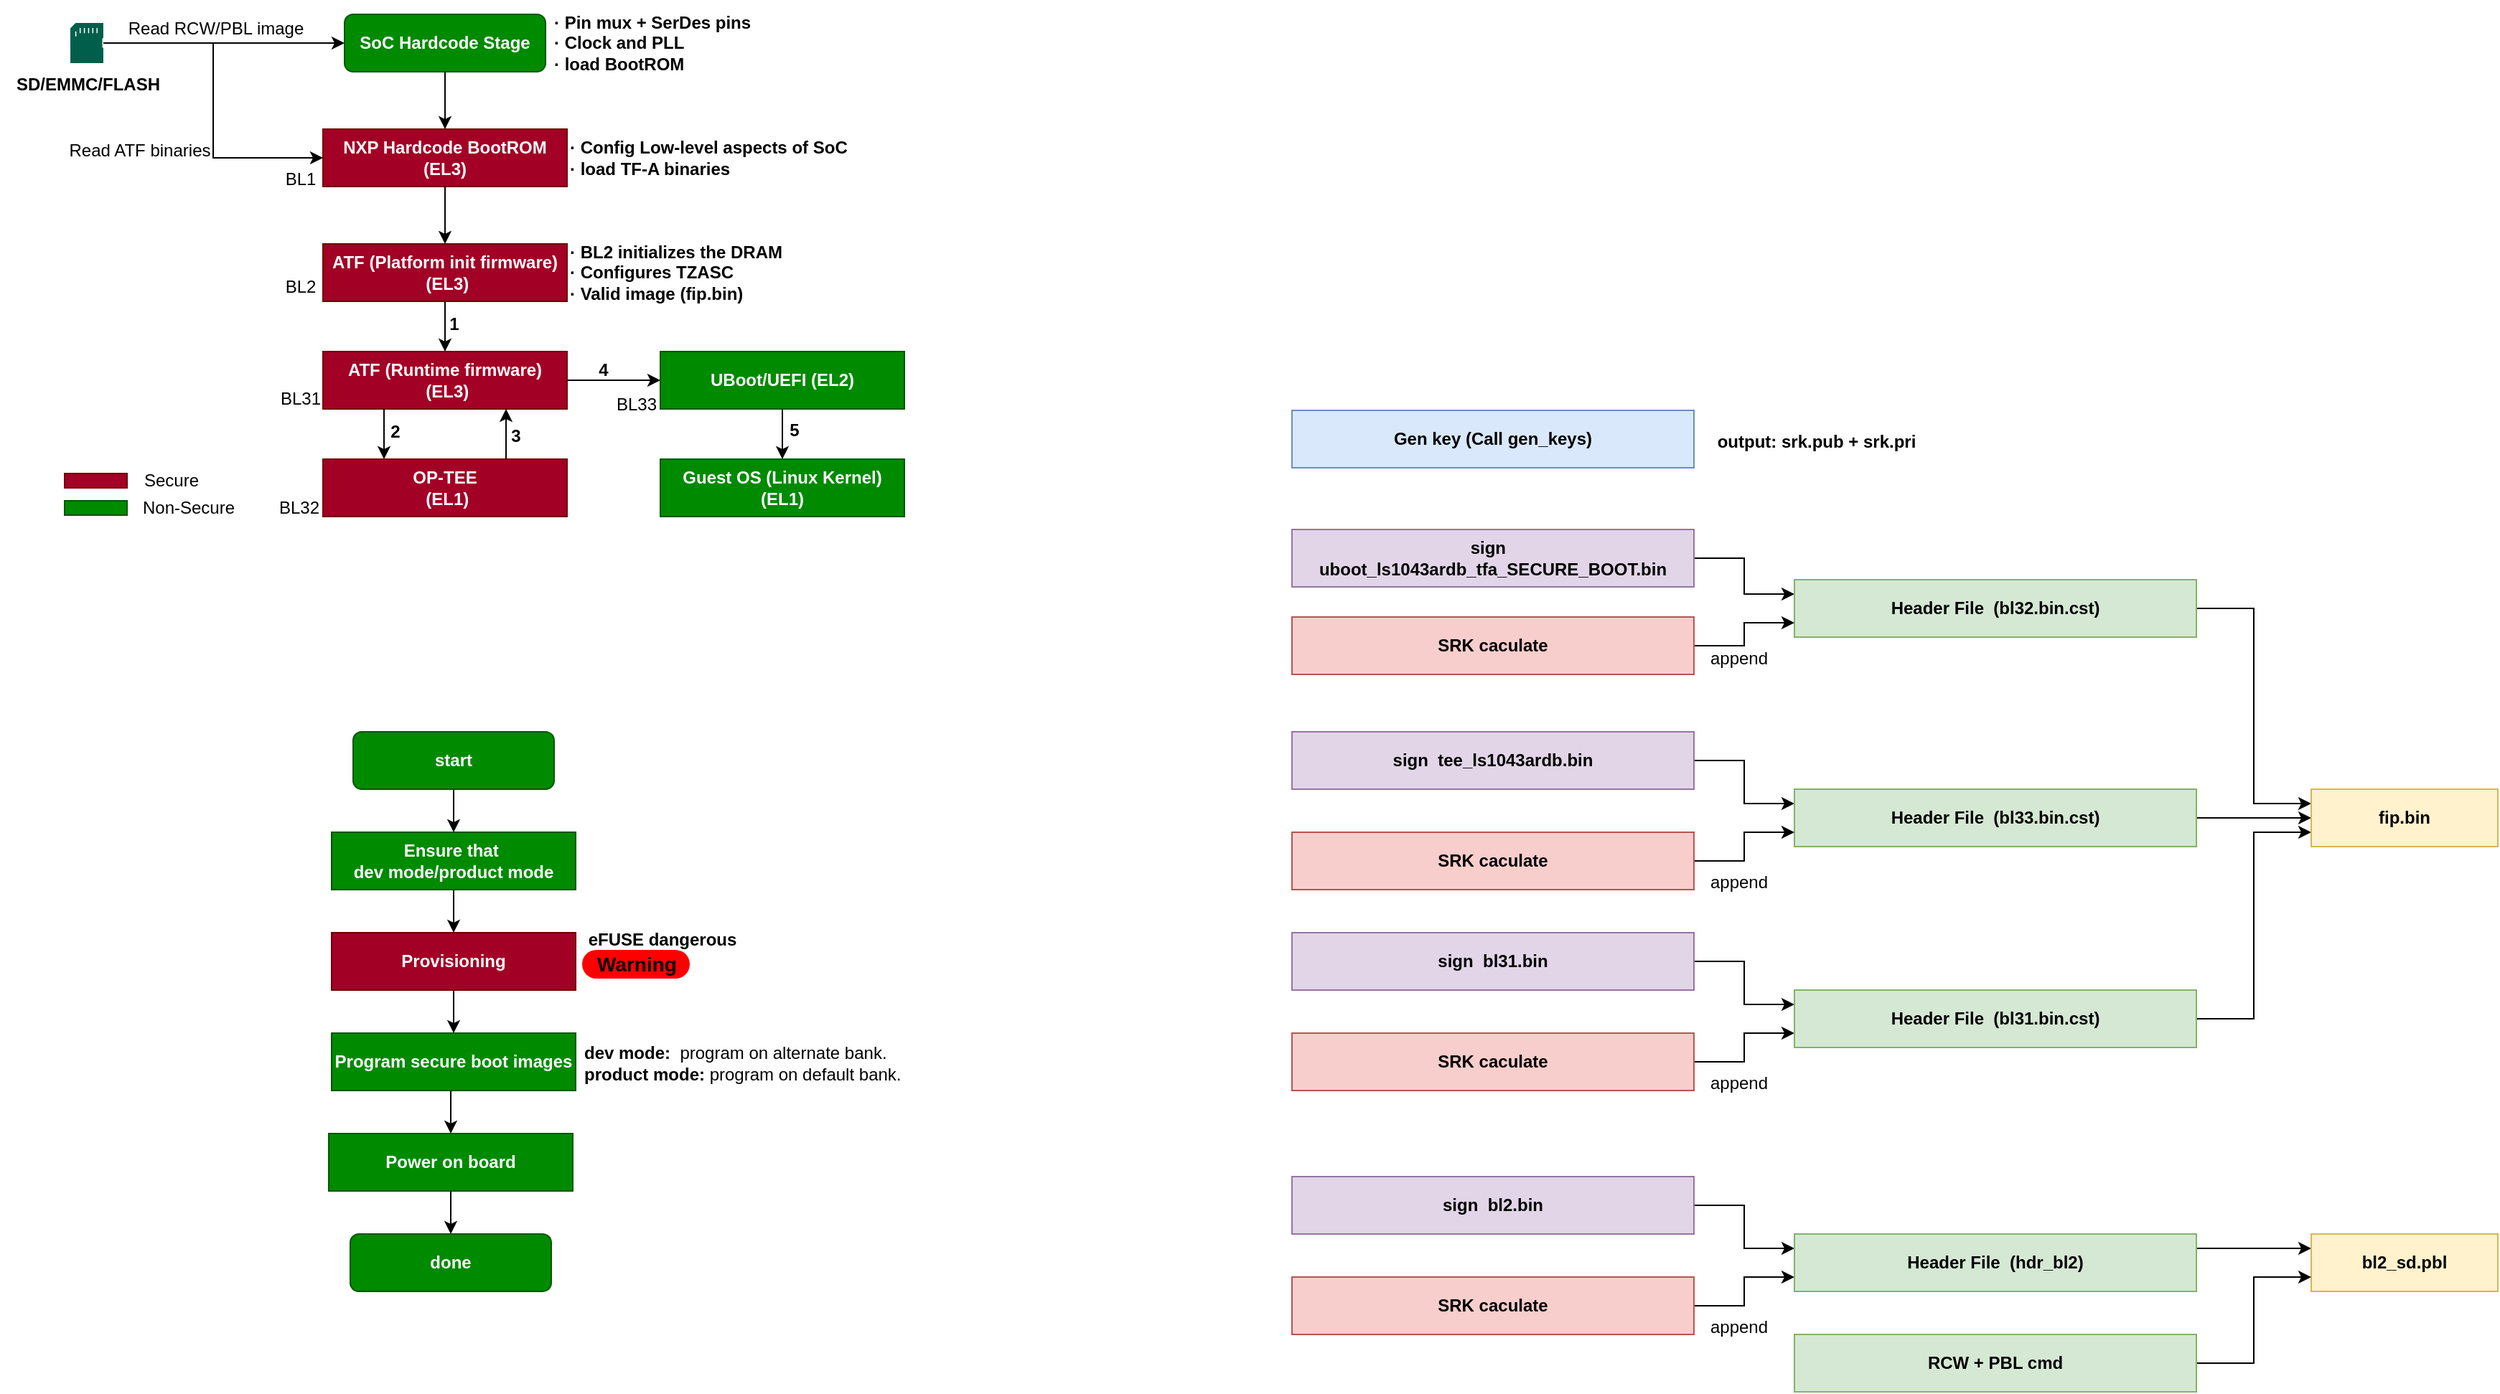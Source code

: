<mxfile version="20.6.2" type="device"><diagram id="IJfcli3YJuVmaga237SU" name="第 1 页"><mxGraphModel dx="1043" dy="1016" grid="1" gridSize="10" guides="1" tooltips="1" connect="1" arrows="1" fold="1" page="1" pageScale="1" pageWidth="827" pageHeight="1169" math="0" shadow="0"><root><mxCell id="0"/><mxCell id="1" parent="0"/><mxCell id="Ks6YIUJeLbi1-6-zDUMp-9" style="edgeStyle=orthogonalEdgeStyle;rounded=0;orthogonalLoop=1;jettySize=auto;html=1;exitX=0.5;exitY=1;exitDx=0;exitDy=0;entryX=0.5;entryY=0;entryDx=0;entryDy=0;" parent="1" source="Ks6YIUJeLbi1-6-zDUMp-2" target="Ks6YIUJeLbi1-6-zDUMp-3" edge="1"><mxGeometry relative="1" as="geometry"/></mxCell><mxCell id="Ks6YIUJeLbi1-6-zDUMp-2" value="SoC Hardcode Stage" style="rounded=1;whiteSpace=wrap;html=1;fillColor=#008a00;strokeColor=#005700;fontColor=#ffffff;fontStyle=1" parent="1" vertex="1"><mxGeometry x="270" y="160" width="140" height="40" as="geometry"/></mxCell><mxCell id="Ks6YIUJeLbi1-6-zDUMp-15" style="edgeStyle=orthogonalEdgeStyle;rounded=0;orthogonalLoop=1;jettySize=auto;html=1;exitX=0.5;exitY=1;exitDx=0;exitDy=0;entryX=0.5;entryY=0;entryDx=0;entryDy=0;" parent="1" source="Ks6YIUJeLbi1-6-zDUMp-3" target="Ks6YIUJeLbi1-6-zDUMp-14" edge="1"><mxGeometry relative="1" as="geometry"/></mxCell><mxCell id="Ks6YIUJeLbi1-6-zDUMp-3" value="NXP Hardcode BootROM (EL3)" style="rounded=0;whiteSpace=wrap;html=1;fillColor=#a20025;fontColor=#ffffff;strokeColor=#6F0000;fontStyle=1" parent="1" vertex="1"><mxGeometry x="255" y="240" width="170" height="40" as="geometry"/></mxCell><mxCell id="Ks6YIUJeLbi1-6-zDUMp-7" value="Read RCW/PBL image" style="text;html=1;align=center;verticalAlign=middle;resizable=0;points=[];autosize=1;strokeColor=none;fillColor=none;" parent="1" vertex="1"><mxGeometry x="105" y="155" width="150" height="30" as="geometry"/></mxCell><mxCell id="Ks6YIUJeLbi1-6-zDUMp-8" value="· Pin mux + SerDes pins&lt;br&gt;· Clock and PLL&lt;br&gt;· load BootROM" style="text;html=1;align=left;verticalAlign=middle;resizable=0;points=[];autosize=1;strokeColor=none;fillColor=none;fontStyle=1" parent="1" vertex="1"><mxGeometry x="414" y="150" width="160" height="60" as="geometry"/></mxCell><mxCell id="Ks6YIUJeLbi1-6-zDUMp-10" value="· Config Low-level aspects of SoC&lt;br&gt;· load TF-A binaries" style="text;html=1;align=left;verticalAlign=middle;resizable=0;points=[];autosize=1;strokeColor=none;fillColor=none;fontStyle=1" parent="1" vertex="1"><mxGeometry x="425" y="240" width="220" height="40" as="geometry"/></mxCell><mxCell id="Ks6YIUJeLbi1-6-zDUMp-21" style="edgeStyle=orthogonalEdgeStyle;rounded=0;orthogonalLoop=1;jettySize=auto;html=1;exitX=0.5;exitY=1;exitDx=0;exitDy=0;" parent="1" source="Ks6YIUJeLbi1-6-zDUMp-14" target="Ks6YIUJeLbi1-6-zDUMp-19" edge="1"><mxGeometry relative="1" as="geometry"/></mxCell><mxCell id="Ks6YIUJeLbi1-6-zDUMp-14" value="ATF (Platform init firmware)&lt;br&gt;&amp;nbsp;(EL3)" style="rounded=0;whiteSpace=wrap;html=1;fillColor=#a20025;fontColor=#ffffff;strokeColor=#6F0000;fontStyle=1" parent="1" vertex="1"><mxGeometry x="255" y="320" width="170" height="40" as="geometry"/></mxCell><mxCell id="Ks6YIUJeLbi1-6-zDUMp-17" value="BL1" style="text;html=1;align=center;verticalAlign=middle;resizable=0;points=[];autosize=1;strokeColor=none;fillColor=none;" parent="1" vertex="1"><mxGeometry x="219" y="260" width="40" height="30" as="geometry"/></mxCell><mxCell id="Ks6YIUJeLbi1-6-zDUMp-18" value="BL2" style="text;html=1;align=center;verticalAlign=middle;resizable=0;points=[];autosize=1;strokeColor=none;fillColor=none;" parent="1" vertex="1"><mxGeometry x="219" y="335" width="40" height="30" as="geometry"/></mxCell><mxCell id="Ks6YIUJeLbi1-6-zDUMp-28" style="edgeStyle=orthogonalEdgeStyle;rounded=0;orthogonalLoop=1;jettySize=auto;html=1;exitX=1;exitY=0.5;exitDx=0;exitDy=0;" parent="1" source="Ks6YIUJeLbi1-6-zDUMp-19" target="Ks6YIUJeLbi1-6-zDUMp-22" edge="1"><mxGeometry relative="1" as="geometry"/></mxCell><mxCell id="Ks6YIUJeLbi1-6-zDUMp-29" style="edgeStyle=orthogonalEdgeStyle;rounded=0;orthogonalLoop=1;jettySize=auto;html=1;exitX=0.25;exitY=1;exitDx=0;exitDy=0;entryX=0.25;entryY=0;entryDx=0;entryDy=0;" parent="1" source="Ks6YIUJeLbi1-6-zDUMp-19" target="Ks6YIUJeLbi1-6-zDUMp-25" edge="1"><mxGeometry relative="1" as="geometry"/></mxCell><mxCell id="Ks6YIUJeLbi1-6-zDUMp-19" value="ATF (Runtime firmware)&lt;br&gt;&amp;nbsp;(EL3)" style="rounded=0;whiteSpace=wrap;html=1;fillColor=#a20025;fontColor=#ffffff;strokeColor=#6F0000;fontStyle=1" parent="1" vertex="1"><mxGeometry x="255" y="395" width="170" height="40" as="geometry"/></mxCell><mxCell id="Ks6YIUJeLbi1-6-zDUMp-20" value="BL31" style="text;html=1;align=center;verticalAlign=middle;resizable=0;points=[];autosize=1;strokeColor=none;fillColor=none;" parent="1" vertex="1"><mxGeometry x="214" y="413" width="50" height="30" as="geometry"/></mxCell><mxCell id="Ks6YIUJeLbi1-6-zDUMp-38" style="edgeStyle=orthogonalEdgeStyle;rounded=0;orthogonalLoop=1;jettySize=auto;html=1;exitX=0.5;exitY=1;exitDx=0;exitDy=0;entryX=0.5;entryY=0;entryDx=0;entryDy=0;" parent="1" source="Ks6YIUJeLbi1-6-zDUMp-22" target="Ks6YIUJeLbi1-6-zDUMp-37" edge="1"><mxGeometry relative="1" as="geometry"/></mxCell><mxCell id="Ks6YIUJeLbi1-6-zDUMp-22" value="UBoot/UEFI&amp;nbsp;(EL2)" style="rounded=0;whiteSpace=wrap;html=1;fillColor=#008a00;fontColor=#ffffff;strokeColor=#005700;fontStyle=1" parent="1" vertex="1"><mxGeometry x="490" y="395" width="170" height="40" as="geometry"/></mxCell><mxCell id="Ks6YIUJeLbi1-6-zDUMp-31" style="edgeStyle=orthogonalEdgeStyle;rounded=0;orthogonalLoop=1;jettySize=auto;html=1;exitX=0.75;exitY=0;exitDx=0;exitDy=0;entryX=0.75;entryY=1;entryDx=0;entryDy=0;" parent="1" source="Ks6YIUJeLbi1-6-zDUMp-25" target="Ks6YIUJeLbi1-6-zDUMp-19" edge="1"><mxGeometry relative="1" as="geometry"/></mxCell><mxCell id="Ks6YIUJeLbi1-6-zDUMp-25" value="OP-TEE&lt;br&gt;&amp;nbsp;(EL1)" style="rounded=0;whiteSpace=wrap;html=1;fillColor=#a20025;fontColor=#ffffff;strokeColor=#6F0000;fontStyle=1" parent="1" vertex="1"><mxGeometry x="255" y="470" width="170" height="40" as="geometry"/></mxCell><mxCell id="Ks6YIUJeLbi1-6-zDUMp-26" value="BL32" style="text;html=1;align=center;verticalAlign=middle;resizable=0;points=[];autosize=1;strokeColor=none;fillColor=none;" parent="1" vertex="1"><mxGeometry x="213" y="489" width="50" height="30" as="geometry"/></mxCell><mxCell id="Ks6YIUJeLbi1-6-zDUMp-32" value="1&lt;br&gt;" style="text;html=1;align=center;verticalAlign=middle;resizable=0;points=[];autosize=1;strokeColor=none;fillColor=none;fontStyle=1" parent="1" vertex="1"><mxGeometry x="331" y="361" width="30" height="30" as="geometry"/></mxCell><mxCell id="Ks6YIUJeLbi1-6-zDUMp-34" value="2" style="text;html=1;align=center;verticalAlign=middle;resizable=0;points=[];autosize=1;strokeColor=none;fillColor=none;fontStyle=1" parent="1" vertex="1"><mxGeometry x="290" y="436" width="30" height="30" as="geometry"/></mxCell><mxCell id="Ks6YIUJeLbi1-6-zDUMp-35" value="3" style="text;html=1;align=center;verticalAlign=middle;resizable=0;points=[];autosize=1;strokeColor=none;fillColor=none;fontStyle=1" parent="1" vertex="1"><mxGeometry x="374" y="439" width="30" height="30" as="geometry"/></mxCell><mxCell id="Ks6YIUJeLbi1-6-zDUMp-36" value="4" style="text;html=1;align=center;verticalAlign=middle;resizable=0;points=[];autosize=1;strokeColor=none;fillColor=none;fontStyle=1" parent="1" vertex="1"><mxGeometry x="435" y="393" width="30" height="30" as="geometry"/></mxCell><mxCell id="Ks6YIUJeLbi1-6-zDUMp-37" value="Guest OS (Linux Kernel) (EL1)" style="rounded=0;whiteSpace=wrap;html=1;fillColor=#008a00;fontColor=#ffffff;strokeColor=#005700;fontStyle=1" parent="1" vertex="1"><mxGeometry x="490" y="470" width="170" height="40" as="geometry"/></mxCell><mxCell id="Ks6YIUJeLbi1-6-zDUMp-39" value="5" style="text;html=1;align=center;verticalAlign=middle;resizable=0;points=[];autosize=1;strokeColor=none;fillColor=none;fontStyle=1" parent="1" vertex="1"><mxGeometry x="568" y="435" width="30" height="30" as="geometry"/></mxCell><mxCell id="Ks6YIUJeLbi1-6-zDUMp-42" style="edgeStyle=orthogonalEdgeStyle;rounded=0;orthogonalLoop=1;jettySize=auto;html=1;entryX=0;entryY=0.5;entryDx=0;entryDy=0;" parent="1" source="Ks6YIUJeLbi1-6-zDUMp-40" target="Ks6YIUJeLbi1-6-zDUMp-2" edge="1"><mxGeometry relative="1" as="geometry"/></mxCell><mxCell id="Ks6YIUJeLbi1-6-zDUMp-43" style="edgeStyle=orthogonalEdgeStyle;rounded=0;orthogonalLoop=1;jettySize=auto;html=1;entryX=0;entryY=0.5;entryDx=0;entryDy=0;" parent="1" source="Ks6YIUJeLbi1-6-zDUMp-40" target="Ks6YIUJeLbi1-6-zDUMp-3" edge="1"><mxGeometry relative="1" as="geometry"/></mxCell><mxCell id="Ks6YIUJeLbi1-6-zDUMp-40" value="" style="sketch=0;pointerEvents=1;shadow=0;dashed=0;html=1;strokeColor=none;fillColor=#005F4B;labelPosition=center;verticalLabelPosition=bottom;verticalAlign=top;align=center;outlineConnect=0;shape=mxgraph.veeam2.sd_card;" parent="1" vertex="1"><mxGeometry x="79" y="166" width="23" height="28.0" as="geometry"/></mxCell><mxCell id="Ks6YIUJeLbi1-6-zDUMp-41" value="SD/EMMC/FLASH" style="text;html=1;align=center;verticalAlign=middle;resizable=0;points=[];autosize=1;strokeColor=none;fillColor=none;fontStyle=1" parent="1" vertex="1"><mxGeometry x="30.5" y="194" width="120" height="30" as="geometry"/></mxCell><mxCell id="Ks6YIUJeLbi1-6-zDUMp-44" value="Read ATF binaries" style="text;html=1;align=center;verticalAlign=middle;resizable=0;points=[];autosize=1;strokeColor=none;fillColor=none;" parent="1" vertex="1"><mxGeometry x="67" y="240" width="120" height="30" as="geometry"/></mxCell><mxCell id="Ks6YIUJeLbi1-6-zDUMp-46" value="· BL2 initializes the DRAM &lt;br&gt;· Configures TZASC&lt;br&gt;· Valid image (fip.bin)" style="text;html=1;align=left;verticalAlign=middle;resizable=0;points=[];autosize=1;strokeColor=none;fillColor=none;fontStyle=1" parent="1" vertex="1"><mxGeometry x="425" y="310" width="170" height="60" as="geometry"/></mxCell><mxCell id="Ks6YIUJeLbi1-6-zDUMp-47" value="BL33" style="text;html=1;align=center;verticalAlign=middle;resizable=0;points=[];autosize=1;strokeColor=none;fillColor=none;" parent="1" vertex="1"><mxGeometry x="448" y="417" width="50" height="30" as="geometry"/></mxCell><mxCell id="Ks6YIUJeLbi1-6-zDUMp-52" value="" style="group" parent="1" vertex="1" connectable="0"><mxGeometry x="75" y="470" width="130.5" height="49" as="geometry"/></mxCell><mxCell id="Ks6YIUJeLbi1-6-zDUMp-48" value="" style="whiteSpace=wrap;html=1;fillColor=#a20025;fontColor=#ffffff;strokeColor=#6F0000;" parent="Ks6YIUJeLbi1-6-zDUMp-52" vertex="1"><mxGeometry y="10" width="43.5" height="10" as="geometry"/></mxCell><mxCell id="Ks6YIUJeLbi1-6-zDUMp-49" value="Secure" style="text;html=1;align=center;verticalAlign=middle;resizable=0;points=[];autosize=1;strokeColor=none;fillColor=none;" parent="Ks6YIUJeLbi1-6-zDUMp-52" vertex="1"><mxGeometry x="43.5" width="60" height="30" as="geometry"/></mxCell><mxCell id="Ks6YIUJeLbi1-6-zDUMp-50" value="" style="whiteSpace=wrap;html=1;fillColor=#008a00;fontColor=#ffffff;strokeColor=#005700;" parent="Ks6YIUJeLbi1-6-zDUMp-52" vertex="1"><mxGeometry y="29" width="43.5" height="10" as="geometry"/></mxCell><mxCell id="Ks6YIUJeLbi1-6-zDUMp-51" value="Non-Secure" style="text;html=1;align=center;verticalAlign=middle;resizable=0;points=[];autosize=1;strokeColor=none;fillColor=none;" parent="Ks6YIUJeLbi1-6-zDUMp-52" vertex="1"><mxGeometry x="40.5" y="19" width="90" height="30" as="geometry"/></mxCell><mxCell id="pAIMAV0HRuABpedHX489-4" style="edgeStyle=orthogonalEdgeStyle;rounded=0;orthogonalLoop=1;jettySize=auto;html=1;exitX=0.5;exitY=1;exitDx=0;exitDy=0;" parent="1" source="pAIMAV0HRuABpedHX489-1" target="pAIMAV0HRuABpedHX489-3" edge="1"><mxGeometry relative="1" as="geometry"/></mxCell><mxCell id="pAIMAV0HRuABpedHX489-1" value="start" style="rounded=1;whiteSpace=wrap;html=1;fillColor=#008a00;strokeColor=#005700;fontColor=#ffffff;fontStyle=1" parent="1" vertex="1"><mxGeometry x="276" y="660" width="140" height="40" as="geometry"/></mxCell><mxCell id="pAIMAV0HRuABpedHX489-6" style="edgeStyle=orthogonalEdgeStyle;rounded=0;orthogonalLoop=1;jettySize=auto;html=1;exitX=0.5;exitY=1;exitDx=0;exitDy=0;" parent="1" source="pAIMAV0HRuABpedHX489-3" target="pAIMAV0HRuABpedHX489-5" edge="1"><mxGeometry relative="1" as="geometry"/></mxCell><mxCell id="pAIMAV0HRuABpedHX489-3" value="Ensure that&amp;nbsp;&lt;br&gt;dev mode/product mode" style="rounded=0;whiteSpace=wrap;html=1;fillColor=#008a00;fontColor=#ffffff;strokeColor=#005700;fontStyle=1" parent="1" vertex="1"><mxGeometry x="261" y="730" width="170" height="40" as="geometry"/></mxCell><mxCell id="pAIMAV0HRuABpedHX489-9" style="edgeStyle=orthogonalEdgeStyle;rounded=0;orthogonalLoop=1;jettySize=auto;html=1;exitX=0.5;exitY=1;exitDx=0;exitDy=0;" parent="1" source="pAIMAV0HRuABpedHX489-5" target="pAIMAV0HRuABpedHX489-7" edge="1"><mxGeometry relative="1" as="geometry"/></mxCell><mxCell id="pAIMAV0HRuABpedHX489-5" value="Provisioning" style="rounded=0;whiteSpace=wrap;html=1;fillColor=#a20025;fontColor=#ffffff;strokeColor=#6F0000;fontStyle=1" parent="1" vertex="1"><mxGeometry x="261" y="800" width="170" height="40" as="geometry"/></mxCell><mxCell id="pAIMAV0HRuABpedHX489-16" style="edgeStyle=orthogonalEdgeStyle;rounded=0;orthogonalLoop=1;jettySize=auto;html=1;exitX=0.5;exitY=1;exitDx=0;exitDy=0;entryX=0.5;entryY=0;entryDx=0;entryDy=0;" parent="1" source="pAIMAV0HRuABpedHX489-7" target="pAIMAV0HRuABpedHX489-11" edge="1"><mxGeometry relative="1" as="geometry"/></mxCell><mxCell id="pAIMAV0HRuABpedHX489-7" value="Program secure boot images" style="rounded=0;whiteSpace=wrap;html=1;fillColor=#008a00;fontColor=#ffffff;strokeColor=#005700;fontStyle=1" parent="1" vertex="1"><mxGeometry x="261" y="870" width="170" height="40" as="geometry"/></mxCell><mxCell id="pAIMAV0HRuABpedHX489-10" value="dev mode:&amp;nbsp; &lt;span style=&quot;font-weight: normal;&quot;&gt;program on alternate bank.&lt;/span&gt;&lt;br&gt;product mode: &lt;span style=&quot;font-weight: normal;&quot;&gt;program on default bank.&lt;/span&gt;" style="text;html=1;align=left;verticalAlign=middle;resizable=0;points=[];autosize=1;strokeColor=none;fillColor=none;fontStyle=1" parent="1" vertex="1"><mxGeometry x="435" y="871" width="240" height="40" as="geometry"/></mxCell><mxCell id="pAIMAV0HRuABpedHX489-20" style="edgeStyle=orthogonalEdgeStyle;rounded=0;orthogonalLoop=1;jettySize=auto;html=1;exitX=0.5;exitY=1;exitDx=0;exitDy=0;" parent="1" source="pAIMAV0HRuABpedHX489-11" target="pAIMAV0HRuABpedHX489-18" edge="1"><mxGeometry relative="1" as="geometry"/></mxCell><mxCell id="pAIMAV0HRuABpedHX489-11" value="Power on board" style="rounded=0;whiteSpace=wrap;html=1;fillColor=#008a00;fontColor=#ffffff;strokeColor=#005700;fontStyle=1" parent="1" vertex="1"><mxGeometry x="259" y="940" width="170" height="40" as="geometry"/></mxCell><mxCell id="pAIMAV0HRuABpedHX489-13" value="Warning" style="rounded=1;whiteSpace=wrap;html=1;arcSize=50;strokeColor=none;strokeWidth=1;fillColor=#FF0000;fontColor=#000000;whiteSpace=wrap;align=left;verticalAlign=middle;spacingLeft=0;fontStyle=1;fontSize=14;spacing=10;" parent="1" vertex="1"><mxGeometry x="435.5" y="812" width="75" height="20" as="geometry"/></mxCell><mxCell id="pAIMAV0HRuABpedHX489-18" value="done" style="rounded=1;whiteSpace=wrap;html=1;fillColor=#008a00;strokeColor=#005700;fontColor=#ffffff;fontStyle=1" parent="1" vertex="1"><mxGeometry x="274" y="1010" width="140" height="40" as="geometry"/></mxCell><mxCell id="pAIMAV0HRuABpedHX489-22" value="eFUSE dangerous" style="text;html=1;align=center;verticalAlign=middle;resizable=0;points=[];autosize=1;strokeColor=none;fillColor=none;fontStyle=1" parent="1" vertex="1"><mxGeometry x="426" y="790" width="130" height="30" as="geometry"/></mxCell><mxCell id="u9bPZzU4BJhCKYRytSyM-1" value="Gen key (Call gen_keys)" style="rounded=0;whiteSpace=wrap;html=1;fillColor=#dae8fc;strokeColor=#6c8ebf;fontStyle=1" vertex="1" parent="1"><mxGeometry x="930" y="436" width="280" height="40" as="geometry"/></mxCell><mxCell id="u9bPZzU4BJhCKYRytSyM-3" value="output: srk.pub + srk.pri" style="text;html=1;align=center;verticalAlign=middle;resizable=0;points=[];autosize=1;strokeColor=none;fillColor=none;fontStyle=1" vertex="1" parent="1"><mxGeometry x="1215" y="443" width="160" height="30" as="geometry"/></mxCell><mxCell id="u9bPZzU4BJhCKYRytSyM-17" style="edgeStyle=orthogonalEdgeStyle;rounded=0;orthogonalLoop=1;jettySize=auto;html=1;exitX=1;exitY=0.5;exitDx=0;exitDy=0;entryX=0;entryY=0.25;entryDx=0;entryDy=0;" edge="1" parent="1" source="u9bPZzU4BJhCKYRytSyM-4" target="u9bPZzU4BJhCKYRytSyM-7"><mxGeometry relative="1" as="geometry"/></mxCell><mxCell id="u9bPZzU4BJhCKYRytSyM-4" value="sign&amp;nbsp;&amp;nbsp;&lt;br&gt;uboot_ls1043ardb_tfa_SECURE_BOOT.bin" style="rounded=0;whiteSpace=wrap;html=1;fillColor=#e1d5e7;strokeColor=#9673a6;fontStyle=1" vertex="1" parent="1"><mxGeometry x="930" y="519" width="280" height="40" as="geometry"/></mxCell><mxCell id="u9bPZzU4BJhCKYRytSyM-37" style="edgeStyle=orthogonalEdgeStyle;rounded=0;orthogonalLoop=1;jettySize=auto;html=1;exitX=1;exitY=0.5;exitDx=0;exitDy=0;entryX=0;entryY=0.25;entryDx=0;entryDy=0;" edge="1" parent="1" source="u9bPZzU4BJhCKYRytSyM-7" target="u9bPZzU4BJhCKYRytSyM-36"><mxGeometry relative="1" as="geometry"/></mxCell><mxCell id="u9bPZzU4BJhCKYRytSyM-7" value="Header File&amp;nbsp; (bl32.bin.cst)" style="rounded=0;whiteSpace=wrap;html=1;fillColor=#d5e8d4;strokeColor=#82b366;fontStyle=1" vertex="1" parent="1"><mxGeometry x="1280" y="554" width="280" height="40" as="geometry"/></mxCell><mxCell id="u9bPZzU4BJhCKYRytSyM-18" style="edgeStyle=orthogonalEdgeStyle;rounded=0;orthogonalLoop=1;jettySize=auto;html=1;exitX=1;exitY=0.5;exitDx=0;exitDy=0;entryX=0;entryY=0.75;entryDx=0;entryDy=0;" edge="1" parent="1" source="u9bPZzU4BJhCKYRytSyM-12" target="u9bPZzU4BJhCKYRytSyM-7"><mxGeometry relative="1" as="geometry"/></mxCell><mxCell id="u9bPZzU4BJhCKYRytSyM-12" value="SRK caculate" style="rounded=0;whiteSpace=wrap;html=1;fillColor=#f8cecc;strokeColor=#b85450;fontStyle=1" vertex="1" parent="1"><mxGeometry x="930" y="580" width="280" height="40" as="geometry"/></mxCell><mxCell id="u9bPZzU4BJhCKYRytSyM-15" value="append" style="text;html=1;align=center;verticalAlign=middle;resizable=0;points=[];autosize=1;strokeColor=none;fillColor=none;" vertex="1" parent="1"><mxGeometry x="1211" y="594" width="60" height="30" as="geometry"/></mxCell><mxCell id="u9bPZzU4BJhCKYRytSyM-21" style="edgeStyle=orthogonalEdgeStyle;rounded=0;orthogonalLoop=1;jettySize=auto;html=1;exitX=1;exitY=0.5;exitDx=0;exitDy=0;entryX=0;entryY=0.25;entryDx=0;entryDy=0;" edge="1" parent="1" source="u9bPZzU4BJhCKYRytSyM-16" target="u9bPZzU4BJhCKYRytSyM-19"><mxGeometry relative="1" as="geometry"/></mxCell><mxCell id="u9bPZzU4BJhCKYRytSyM-16" value="sign&amp;nbsp;&amp;nbsp;tee_ls1043ardb.bin" style="rounded=0;whiteSpace=wrap;html=1;fillColor=#e1d5e7;strokeColor=#9673a6;fontStyle=1" vertex="1" parent="1"><mxGeometry x="930" y="660" width="280" height="40" as="geometry"/></mxCell><mxCell id="u9bPZzU4BJhCKYRytSyM-38" style="edgeStyle=orthogonalEdgeStyle;rounded=0;orthogonalLoop=1;jettySize=auto;html=1;exitX=1;exitY=0.5;exitDx=0;exitDy=0;entryX=0;entryY=0.5;entryDx=0;entryDy=0;" edge="1" parent="1" source="u9bPZzU4BJhCKYRytSyM-19" target="u9bPZzU4BJhCKYRytSyM-36"><mxGeometry relative="1" as="geometry"/></mxCell><mxCell id="u9bPZzU4BJhCKYRytSyM-19" value="Header File&amp;nbsp; (bl33.bin.cst)" style="rounded=0;whiteSpace=wrap;html=1;fillColor=#d5e8d4;strokeColor=#82b366;fontStyle=1" vertex="1" parent="1"><mxGeometry x="1280" y="700" width="280" height="40" as="geometry"/></mxCell><mxCell id="u9bPZzU4BJhCKYRytSyM-22" style="edgeStyle=orthogonalEdgeStyle;rounded=0;orthogonalLoop=1;jettySize=auto;html=1;exitX=1;exitY=0.5;exitDx=0;exitDy=0;entryX=0;entryY=0.75;entryDx=0;entryDy=0;" edge="1" parent="1" source="u9bPZzU4BJhCKYRytSyM-20" target="u9bPZzU4BJhCKYRytSyM-19"><mxGeometry relative="1" as="geometry"/></mxCell><mxCell id="u9bPZzU4BJhCKYRytSyM-20" value="SRK caculate" style="rounded=0;whiteSpace=wrap;html=1;fillColor=#f8cecc;strokeColor=#b85450;fontStyle=1" vertex="1" parent="1"><mxGeometry x="930" y="730" width="280" height="40" as="geometry"/></mxCell><mxCell id="u9bPZzU4BJhCKYRytSyM-23" value="append" style="text;html=1;align=center;verticalAlign=middle;resizable=0;points=[];autosize=1;strokeColor=none;fillColor=none;" vertex="1" parent="1"><mxGeometry x="1211" y="750" width="60" height="30" as="geometry"/></mxCell><mxCell id="u9bPZzU4BJhCKYRytSyM-27" style="edgeStyle=orthogonalEdgeStyle;rounded=0;orthogonalLoop=1;jettySize=auto;html=1;exitX=1;exitY=0.5;exitDx=0;exitDy=0;entryX=0;entryY=0.25;entryDx=0;entryDy=0;" edge="1" parent="1" source="u9bPZzU4BJhCKYRytSyM-24" target="u9bPZzU4BJhCKYRytSyM-26"><mxGeometry relative="1" as="geometry"/></mxCell><mxCell id="u9bPZzU4BJhCKYRytSyM-24" value="sign&amp;nbsp; bl2.bin" style="rounded=0;whiteSpace=wrap;html=1;fillColor=#e1d5e7;strokeColor=#9673a6;fontStyle=1" vertex="1" parent="1"><mxGeometry x="930" y="970" width="280" height="40" as="geometry"/></mxCell><mxCell id="u9bPZzU4BJhCKYRytSyM-28" style="edgeStyle=orthogonalEdgeStyle;rounded=0;orthogonalLoop=1;jettySize=auto;html=1;exitX=1;exitY=0.5;exitDx=0;exitDy=0;entryX=0;entryY=0.75;entryDx=0;entryDy=0;" edge="1" parent="1" source="u9bPZzU4BJhCKYRytSyM-25" target="u9bPZzU4BJhCKYRytSyM-26"><mxGeometry relative="1" as="geometry"/></mxCell><mxCell id="u9bPZzU4BJhCKYRytSyM-25" value="SRK caculate" style="rounded=0;whiteSpace=wrap;html=1;fillColor=#f8cecc;strokeColor=#b85450;fontStyle=1" vertex="1" parent="1"><mxGeometry x="930" y="1040" width="280" height="40" as="geometry"/></mxCell><mxCell id="u9bPZzU4BJhCKYRytSyM-45" style="edgeStyle=orthogonalEdgeStyle;rounded=0;orthogonalLoop=1;jettySize=auto;html=1;exitX=1;exitY=0.25;exitDx=0;exitDy=0;entryX=0;entryY=0.25;entryDx=0;entryDy=0;" edge="1" parent="1" source="u9bPZzU4BJhCKYRytSyM-26" target="u9bPZzU4BJhCKYRytSyM-40"><mxGeometry relative="1" as="geometry"/></mxCell><mxCell id="u9bPZzU4BJhCKYRytSyM-26" value="Header File&amp;nbsp; (hdr_bl2)" style="rounded=0;whiteSpace=wrap;html=1;fillColor=#d5e8d4;strokeColor=#82b366;fontStyle=1" vertex="1" parent="1"><mxGeometry x="1280" y="1010" width="280" height="40" as="geometry"/></mxCell><mxCell id="u9bPZzU4BJhCKYRytSyM-29" value="append" style="text;html=1;align=center;verticalAlign=middle;resizable=0;points=[];autosize=1;strokeColor=none;fillColor=none;" vertex="1" parent="1"><mxGeometry x="1211" y="1060" width="60" height="30" as="geometry"/></mxCell><mxCell id="u9bPZzU4BJhCKYRytSyM-30" style="edgeStyle=orthogonalEdgeStyle;rounded=0;orthogonalLoop=1;jettySize=auto;html=1;exitX=1;exitY=0.5;exitDx=0;exitDy=0;entryX=0;entryY=0.25;entryDx=0;entryDy=0;" edge="1" parent="1" source="u9bPZzU4BJhCKYRytSyM-31" target="u9bPZzU4BJhCKYRytSyM-34"><mxGeometry relative="1" as="geometry"/></mxCell><mxCell id="u9bPZzU4BJhCKYRytSyM-31" value="sign&amp;nbsp;&amp;nbsp;bl31.bin" style="rounded=0;whiteSpace=wrap;html=1;fillColor=#e1d5e7;strokeColor=#9673a6;fontStyle=1" vertex="1" parent="1"><mxGeometry x="930" y="800" width="280" height="40" as="geometry"/></mxCell><mxCell id="u9bPZzU4BJhCKYRytSyM-32" style="edgeStyle=orthogonalEdgeStyle;rounded=0;orthogonalLoop=1;jettySize=auto;html=1;exitX=1;exitY=0.5;exitDx=0;exitDy=0;entryX=0;entryY=0.75;entryDx=0;entryDy=0;" edge="1" parent="1" source="u9bPZzU4BJhCKYRytSyM-33" target="u9bPZzU4BJhCKYRytSyM-34"><mxGeometry relative="1" as="geometry"/></mxCell><mxCell id="u9bPZzU4BJhCKYRytSyM-33" value="SRK caculate" style="rounded=0;whiteSpace=wrap;html=1;fillColor=#f8cecc;strokeColor=#b85450;fontStyle=1" vertex="1" parent="1"><mxGeometry x="930" y="870" width="280" height="40" as="geometry"/></mxCell><mxCell id="u9bPZzU4BJhCKYRytSyM-39" style="edgeStyle=orthogonalEdgeStyle;rounded=0;orthogonalLoop=1;jettySize=auto;html=1;exitX=1;exitY=0.5;exitDx=0;exitDy=0;entryX=0;entryY=0.75;entryDx=0;entryDy=0;" edge="1" parent="1" source="u9bPZzU4BJhCKYRytSyM-34" target="u9bPZzU4BJhCKYRytSyM-36"><mxGeometry relative="1" as="geometry"/></mxCell><mxCell id="u9bPZzU4BJhCKYRytSyM-34" value="Header File&amp;nbsp; (bl31.bin.cst)" style="rounded=0;whiteSpace=wrap;html=1;fillColor=#d5e8d4;strokeColor=#82b366;fontStyle=1" vertex="1" parent="1"><mxGeometry x="1280" y="840" width="280" height="40" as="geometry"/></mxCell><mxCell id="u9bPZzU4BJhCKYRytSyM-35" value="append" style="text;html=1;align=center;verticalAlign=middle;resizable=0;points=[];autosize=1;strokeColor=none;fillColor=none;" vertex="1" parent="1"><mxGeometry x="1211" y="890" width="60" height="30" as="geometry"/></mxCell><mxCell id="u9bPZzU4BJhCKYRytSyM-36" value="fip.bin" style="rounded=0;whiteSpace=wrap;html=1;fillColor=#fff2cc;strokeColor=#d6b656;fontStyle=1" vertex="1" parent="1"><mxGeometry x="1640" y="700" width="130" height="40" as="geometry"/></mxCell><mxCell id="u9bPZzU4BJhCKYRytSyM-40" value="bl2_sd.pbl" style="rounded=0;whiteSpace=wrap;html=1;fillColor=#fff2cc;strokeColor=#d6b656;fontStyle=1" vertex="1" parent="1"><mxGeometry x="1640" y="1010" width="130" height="40" as="geometry"/></mxCell><mxCell id="u9bPZzU4BJhCKYRytSyM-44" style="edgeStyle=orthogonalEdgeStyle;rounded=0;orthogonalLoop=1;jettySize=auto;html=1;exitX=1;exitY=0.5;exitDx=0;exitDy=0;entryX=0;entryY=0.75;entryDx=0;entryDy=0;" edge="1" parent="1" source="u9bPZzU4BJhCKYRytSyM-42" target="u9bPZzU4BJhCKYRytSyM-40"><mxGeometry relative="1" as="geometry"/></mxCell><mxCell id="u9bPZzU4BJhCKYRytSyM-42" value="RCW + PBL cmd" style="rounded=0;whiteSpace=wrap;html=1;fillColor=#d5e8d4;strokeColor=#82b366;fontStyle=1" vertex="1" parent="1"><mxGeometry x="1280" y="1080" width="280" height="40" as="geometry"/></mxCell></root></mxGraphModel></diagram></mxfile>
